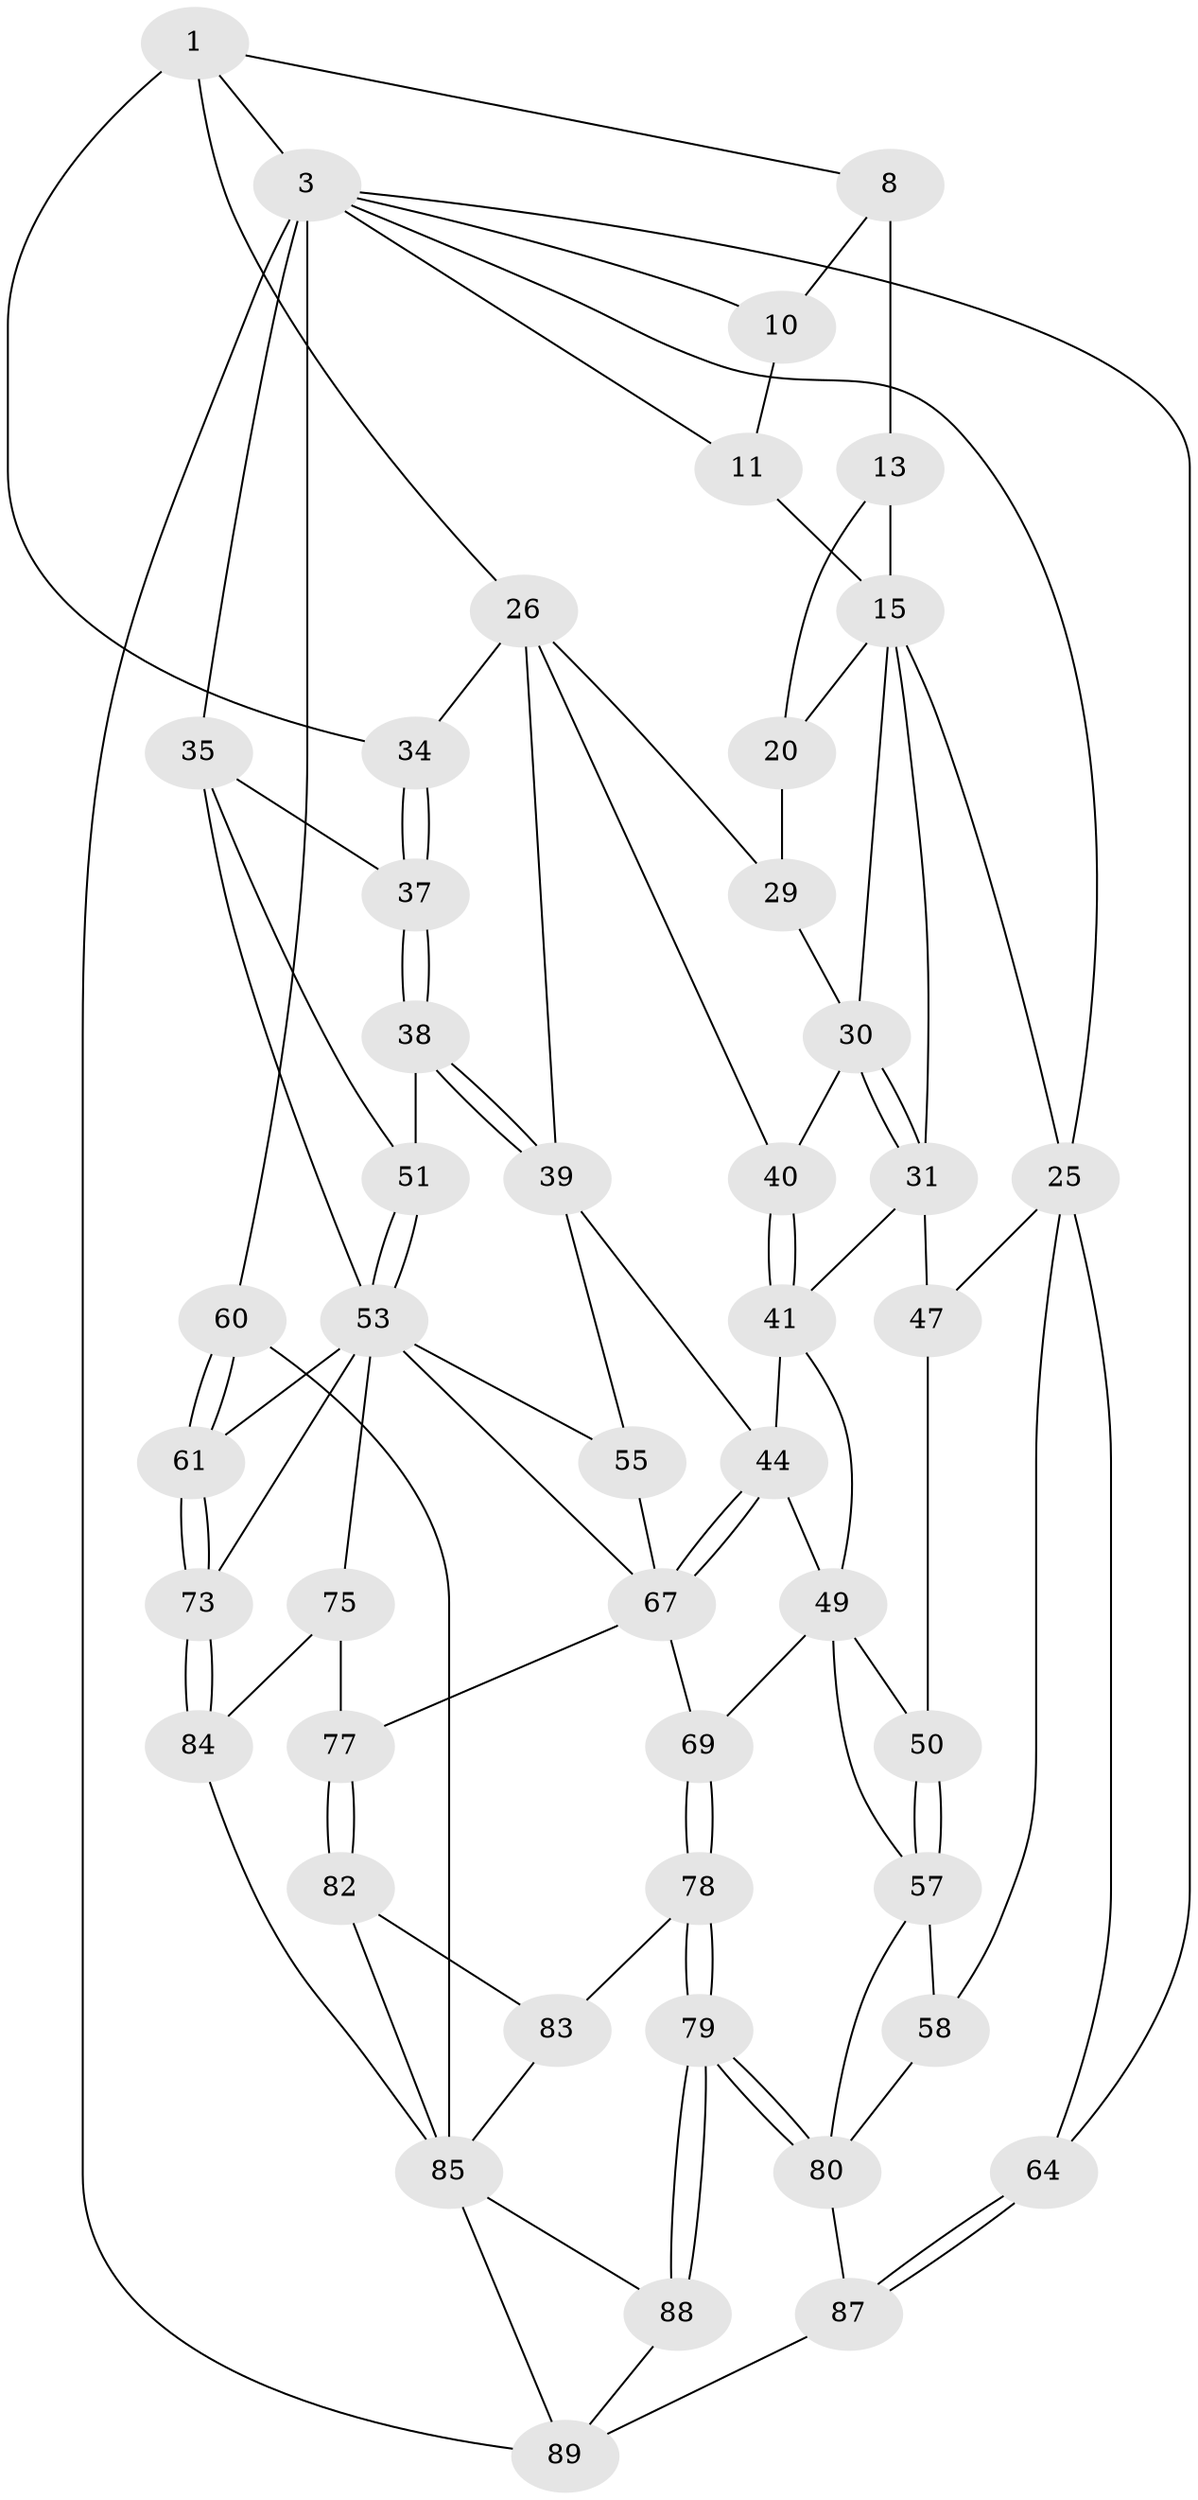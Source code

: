 // original degree distribution, {3: 0.02127659574468085, 5: 0.5106382978723404, 6: 0.22340425531914893, 4: 0.24468085106382978}
// Generated by graph-tools (version 1.1) at 2025/27/03/15/25 16:27:58]
// undirected, 47 vertices, 104 edges
graph export_dot {
graph [start="1"]
  node [color=gray90,style=filled];
  1 [pos="+0.6594016134423726+0",super="+7+2"];
  3 [pos="+1+0",super="+4"];
  8 [pos="+0.5615094301408325+0.15670374971027515",super="+9+16"];
  10 [pos="+0.3922533044834891+0"];
  11 [pos="+0.08861417289407741+0.03293425614678728",super="+12"];
  13 [pos="+0.38889694925860385+0.0449187053130765",super="+14"];
  15 [pos="+0.2711033547791637+0.10410174062896108",super="+17"];
  20 [pos="+0.33269878439043143+0.22207142955714101",super="+23"];
  25 [pos="+0+0.2935231394903256",super="+48"];
  26 [pos="+0.631381395951301+0.20593022279873507",super="+27"];
  29 [pos="+0.4493812486628306+0.2676561141898452"];
  30 [pos="+0.3022578629269173+0.2696478650923563",super="+33"];
  31 [pos="+0.24354779470995602+0.3493064207968833",super="+32"];
  34 [pos="+0.7121570851994029+0.20114109085476867"];
  35 [pos="+1+0.29256751472167675",super="+36"];
  37 [pos="+0.7992169499662362+0.2670144379515943"];
  38 [pos="+0.7230937634997936+0.4353650355744678"];
  39 [pos="+0.6438066690706362+0.44926308199918397",super="+43"];
  40 [pos="+0.4413085209864566+0.3626916019624361"];
  41 [pos="+0.43505618501043314+0.38414175800965805",super="+46+42"];
  44 [pos="+0.5761437181383113+0.5320475125570507",super="+45"];
  47 [pos="+0.08977218909271999+0.4679582394911621"];
  49 [pos="+0.2745799552221079+0.5031192125087255",super="+52"];
  50 [pos="+0.15760561246462337+0.5219632418585817"];
  51 [pos="+0.8073287713904211+0.4546827278044682"];
  53 [pos="+0.8528849126246897+0.5953928715824582",super="+56+54"];
  55 [pos="+0.776839633907905+0.6036459069694126"];
  57 [pos="+0.13173907823078287+0.594711474655164",super="+63"];
  58 [pos="+0+0.6592941885076793"];
  60 [pos="+1+1",super="+90"];
  61 [pos="+1+1"];
  64 [pos="+0+0.8390391707750068"];
  67 [pos="+0.5918494167695938+0.6138340431313604",super="+70+68"];
  69 [pos="+0.39817390318163726+0.70836986653024"];
  73 [pos="+1+1"];
  75 [pos="+0.6771974584042036+0.7906710357684665",super="+76"];
  77 [pos="+0.5479897091090679+0.7427364931998429"];
  78 [pos="+0.3690654543253746+0.953116558265486"];
  79 [pos="+0.3373712426122076+0.9928133230765129"];
  80 [pos="+0.20809236580964716+0.7577756041137316",super="+81"];
  82 [pos="+0.5113434158792182+0.8600075265732042"];
  83 [pos="+0.4869148194761593+0.8813857112878206"];
  84 [pos="+0.6454118021031593+0.8746922588408578"];
  85 [pos="+0.6332702889290566+0.8980442174736415",super="+86"];
  87 [pos="+0.09249217303263907+0.869393258477155"];
  88 [pos="+0.3351258083886358+1"];
  89 [pos="+0.10108331450502125+0.9046696121727217",super="+93"];
  1 -- 8;
  1 -- 26;
  1 -- 34;
  1 -- 3;
  3 -- 35;
  3 -- 60 [weight=2];
  3 -- 64;
  3 -- 25;
  3 -- 10;
  3 -- 11;
  3 -- 89;
  8 -- 10;
  8 -- 13 [weight=3];
  10 -- 11;
  11 -- 15 [weight=2];
  13 -- 20 [weight=2];
  13 -- 15;
  15 -- 20;
  15 -- 25;
  15 -- 31;
  15 -- 30;
  20 -- 29;
  25 -- 64;
  25 -- 58;
  25 -- 47;
  26 -- 34;
  26 -- 40;
  26 -- 29;
  26 -- 39;
  29 -- 30;
  30 -- 31;
  30 -- 31;
  30 -- 40;
  31 -- 47;
  31 -- 41;
  34 -- 37;
  34 -- 37;
  35 -- 53;
  35 -- 51;
  35 -- 37;
  37 -- 38;
  37 -- 38;
  38 -- 39;
  38 -- 39;
  38 -- 51;
  39 -- 44;
  39 -- 55;
  40 -- 41;
  40 -- 41;
  41 -- 44;
  41 -- 49 [weight=2];
  44 -- 67;
  44 -- 67;
  44 -- 49;
  47 -- 50;
  49 -- 50;
  49 -- 69;
  49 -- 57;
  50 -- 57;
  50 -- 57;
  51 -- 53;
  51 -- 53;
  53 -- 61;
  53 -- 67;
  53 -- 55;
  53 -- 73;
  53 -- 75 [weight=2];
  55 -- 67;
  57 -- 58;
  57 -- 80;
  58 -- 80;
  60 -- 61;
  60 -- 61;
  60 -- 85 [weight=2];
  61 -- 73;
  61 -- 73;
  64 -- 87;
  64 -- 87;
  67 -- 69;
  67 -- 77;
  69 -- 78;
  69 -- 78;
  73 -- 84;
  73 -- 84;
  75 -- 84;
  75 -- 77;
  77 -- 82;
  77 -- 82;
  78 -- 79;
  78 -- 79;
  78 -- 83;
  79 -- 80;
  79 -- 80;
  79 -- 88;
  79 -- 88;
  80 -- 87;
  82 -- 83;
  82 -- 85;
  83 -- 85;
  84 -- 85;
  85 -- 88;
  85 -- 89;
  87 -- 89;
  88 -- 89;
}

